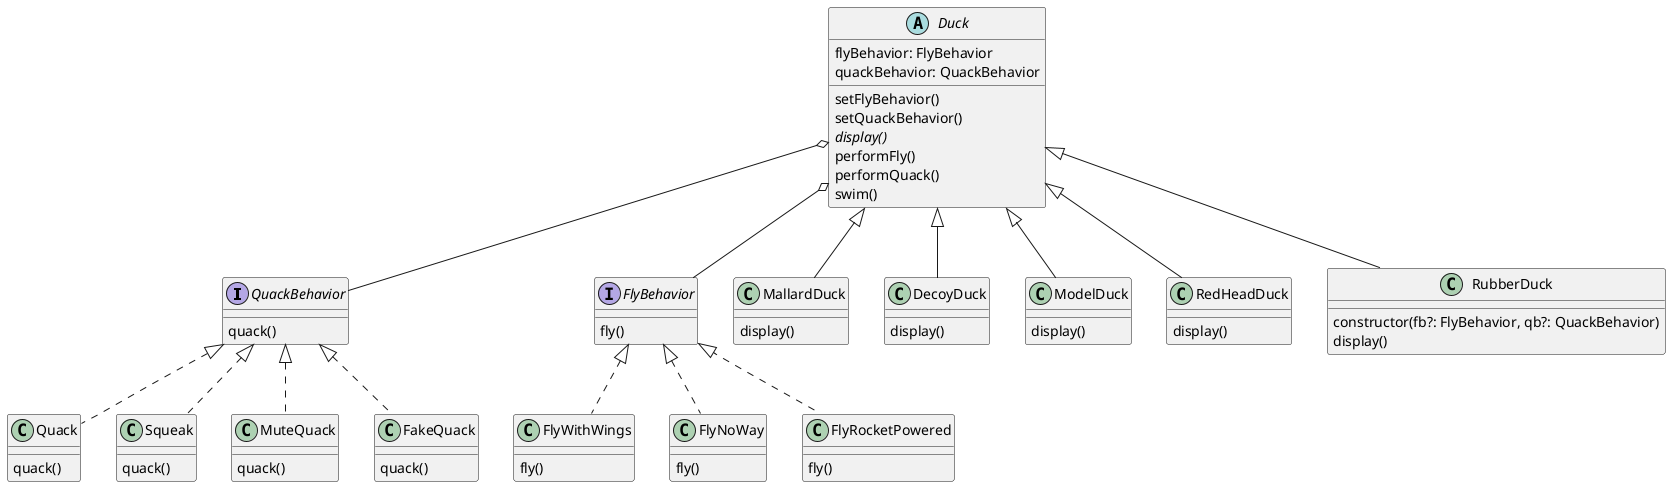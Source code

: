 @startuml mini-duck-simulator

interface QuackBehavior {
  quack()
}

class Quack {
  quack()
}

class Squeak {
  quack()
}

class MuteQuack {
  quack()
}

class FakeQuack {
  quack()
}

QuackBehavior <|.. Quack
QuackBehavior <|.. Squeak
QuackBehavior <|.. MuteQuack
QuackBehavior <|.. FakeQuack

interface FlyBehavior {
  fly()
}

class FlyWithWings {
  fly()
}

class FlyNoWay {
  fly()
}

class FlyRocketPowered {
  fly()
}

FlyBehavior <|.. FlyWithWings
FlyBehavior <|.. FlyNoWay
FlyBehavior <|.. FlyRocketPowered

abstract class Duck {
  flyBehavior: FlyBehavior
  quackBehavior: QuackBehavior
  setFlyBehavior()
  setQuackBehavior()
  {abstract}display()
  performFly()
  performQuack()
  swim()
}

Duck o-- FlyBehavior
Duck o-- QuackBehavior

class MallardDuck {
  display()
}

class DecoyDuck {
  display()
}

class ModelDuck {
  display()
}

class RedHeadDuck {
  display()
}

class RubberDuck {
  constructor(fb?: FlyBehavior, qb?: QuackBehavior)
  display()
}

Duck <|-- MallardDuck
Duck <|-- DecoyDuck
Duck <|-- ModelDuck
Duck <|-- RedHeadDuck
Duck <|-- RubberDuck

@enduml
